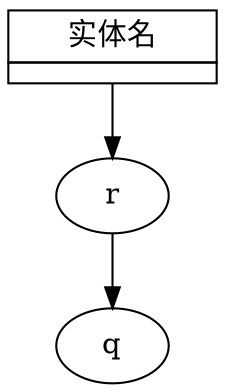 digraph ER
{
    p -> r -> q;
    p [shape = none, margin = 0, label = <
    <TABLE BORDER="0" CELLBORDER="1" CELLSPACING="0" CELLPADDING="4" WIDTH="100px">
        <TR>
            <TD WIDTH="100">实体名</TD>
        </TR>
        <TR>
            <TD WIDTH="100"></TD>
        </TR>
    </TABLE>>];
}